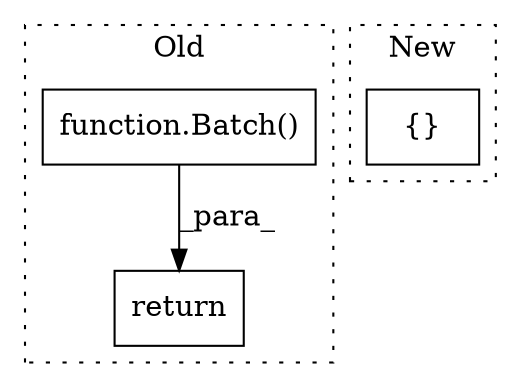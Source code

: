 digraph G {
subgraph cluster0 {
1 [label="function.Batch()" a="75" s="1404" l="23" shape="box"];
3 [label="return" a="93" s="1560" l="7" shape="box"];
label = "Old";
style="dotted";
}
subgraph cluster1 {
2 [label="{}" a="59" s="2022,2042" l="1,0" shape="box"];
label = "New";
style="dotted";
}
1 -> 3 [label="_para_"];
}